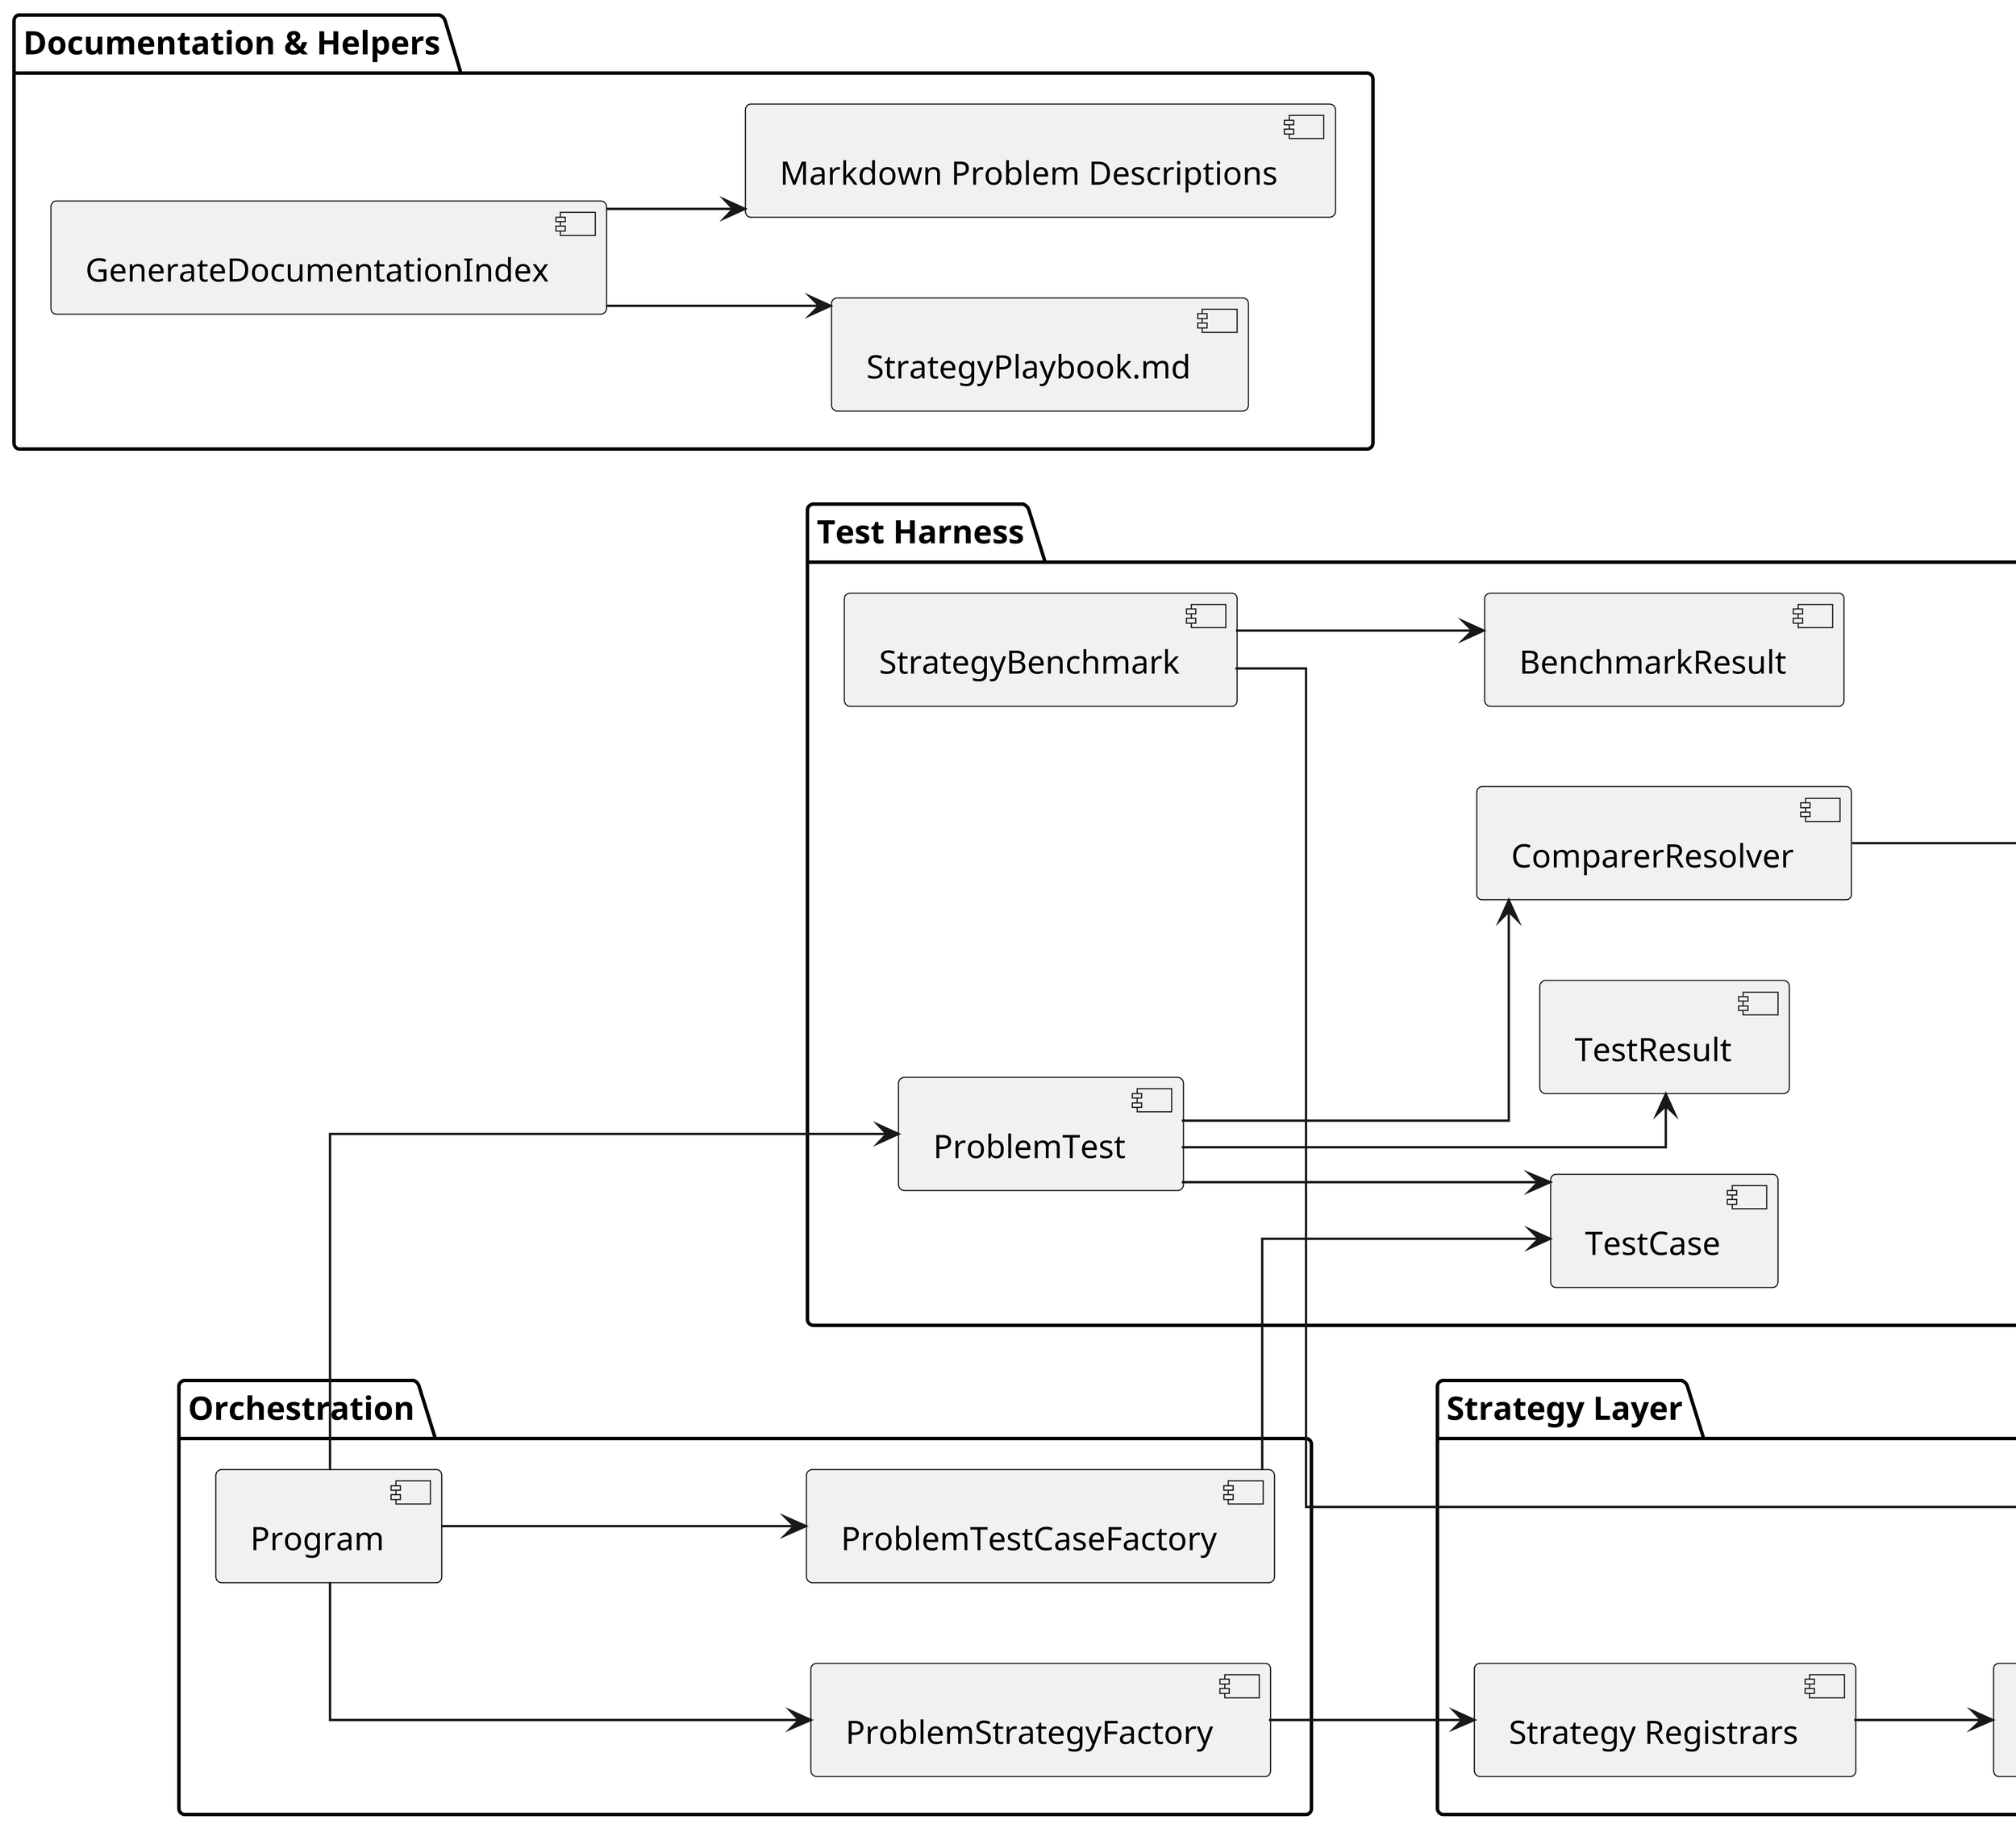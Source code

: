 @startuml component-architecture
skinparam shadowing false
skinparam linetype ortho
skinparam dpi 300
left to right direction
scale 1.5

package "Orchestration" {
  [Program]
  [ProblemStrategyFactory]
  [ProblemTestCaseFactory]
}

package "Strategy Layer" {
  [Strategy Registrars]
  [Strategy Implementations]
  [IProblemSolution]
  [IProblemStrategy]
}

package "Test Harness" {
  [ProblemTest]
  [StrategyBenchmark]
  [TestCase]
  [TestResult]
  [BenchmarkResult]
  [ComparerResolver]
  [ComparerHelper]
}

package "Documentation & Helpers" {
  [GenerateDocumentationIndex]
  [StrategyPlaybook.md]
  [Markdown Problem Descriptions]
}

[Program] --> [ProblemStrategyFactory]
[Program] --> [ProblemTestCaseFactory]
[Program] --> [ProblemTest]

[ProblemStrategyFactory] --> [Strategy Registrars]
[Strategy Registrars] --> [Strategy Implementations]
[Strategy Implementations] --> [IProblemSolution]
[Strategy Implementations] --> [IProblemStrategy]

[ProblemTestCaseFactory] --> [TestCase]

[ProblemTest] --> [TestCase]
[ProblemTest] --> [TestResult]
[ProblemTest] --> [ComparerResolver]
[ComparerResolver] --> [ComparerHelper]

[StrategyBenchmark] --> [BenchmarkResult]
[StrategyBenchmark] --> [IProblemStrategy]

[GenerateDocumentationIndex] --> [StrategyPlaybook.md]
[GenerateDocumentationIndex] --> [Markdown Problem Descriptions]

@enduml